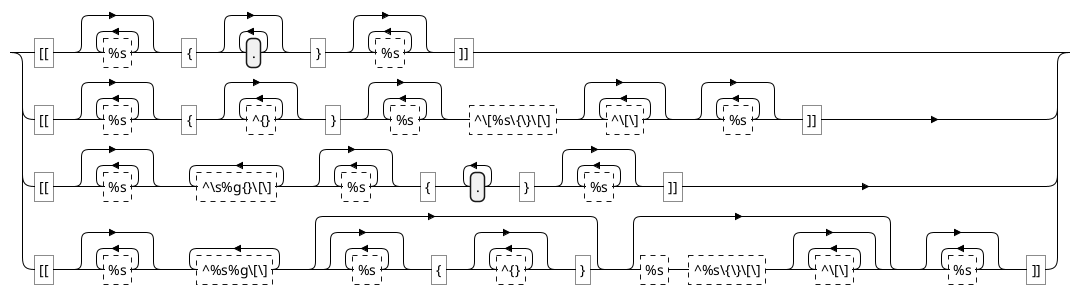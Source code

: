 {
  "sha1": "rz6w8qin7184s0uaubiues2qjp11wnp",
  "insertion": {
    "when": "2024-06-04T17:28:44.453Z",
    "user": "plantuml@gmail.com"
  }
}
@startregex
\[\[[%s]*\{(.*)\}[%s]*\]\]|\[\[[%s]*\{([^{}]*)\}[%s]*([^\[%s\{\}\[\]][^\[\]]*)[%s]*\]\]|\[\[[%s]*([^\s%g{}\[\]]+?)[%s]*\{(.+)\}[%s]*\]\]|\[\[[%s]*([^%s%g\[\]]+?)(?:[%s]*\{([^{}]*)\})?(?:[%s]([^%s\{\}\[\]][^\[\]]*))?[%s]*\]\]
@endregex
